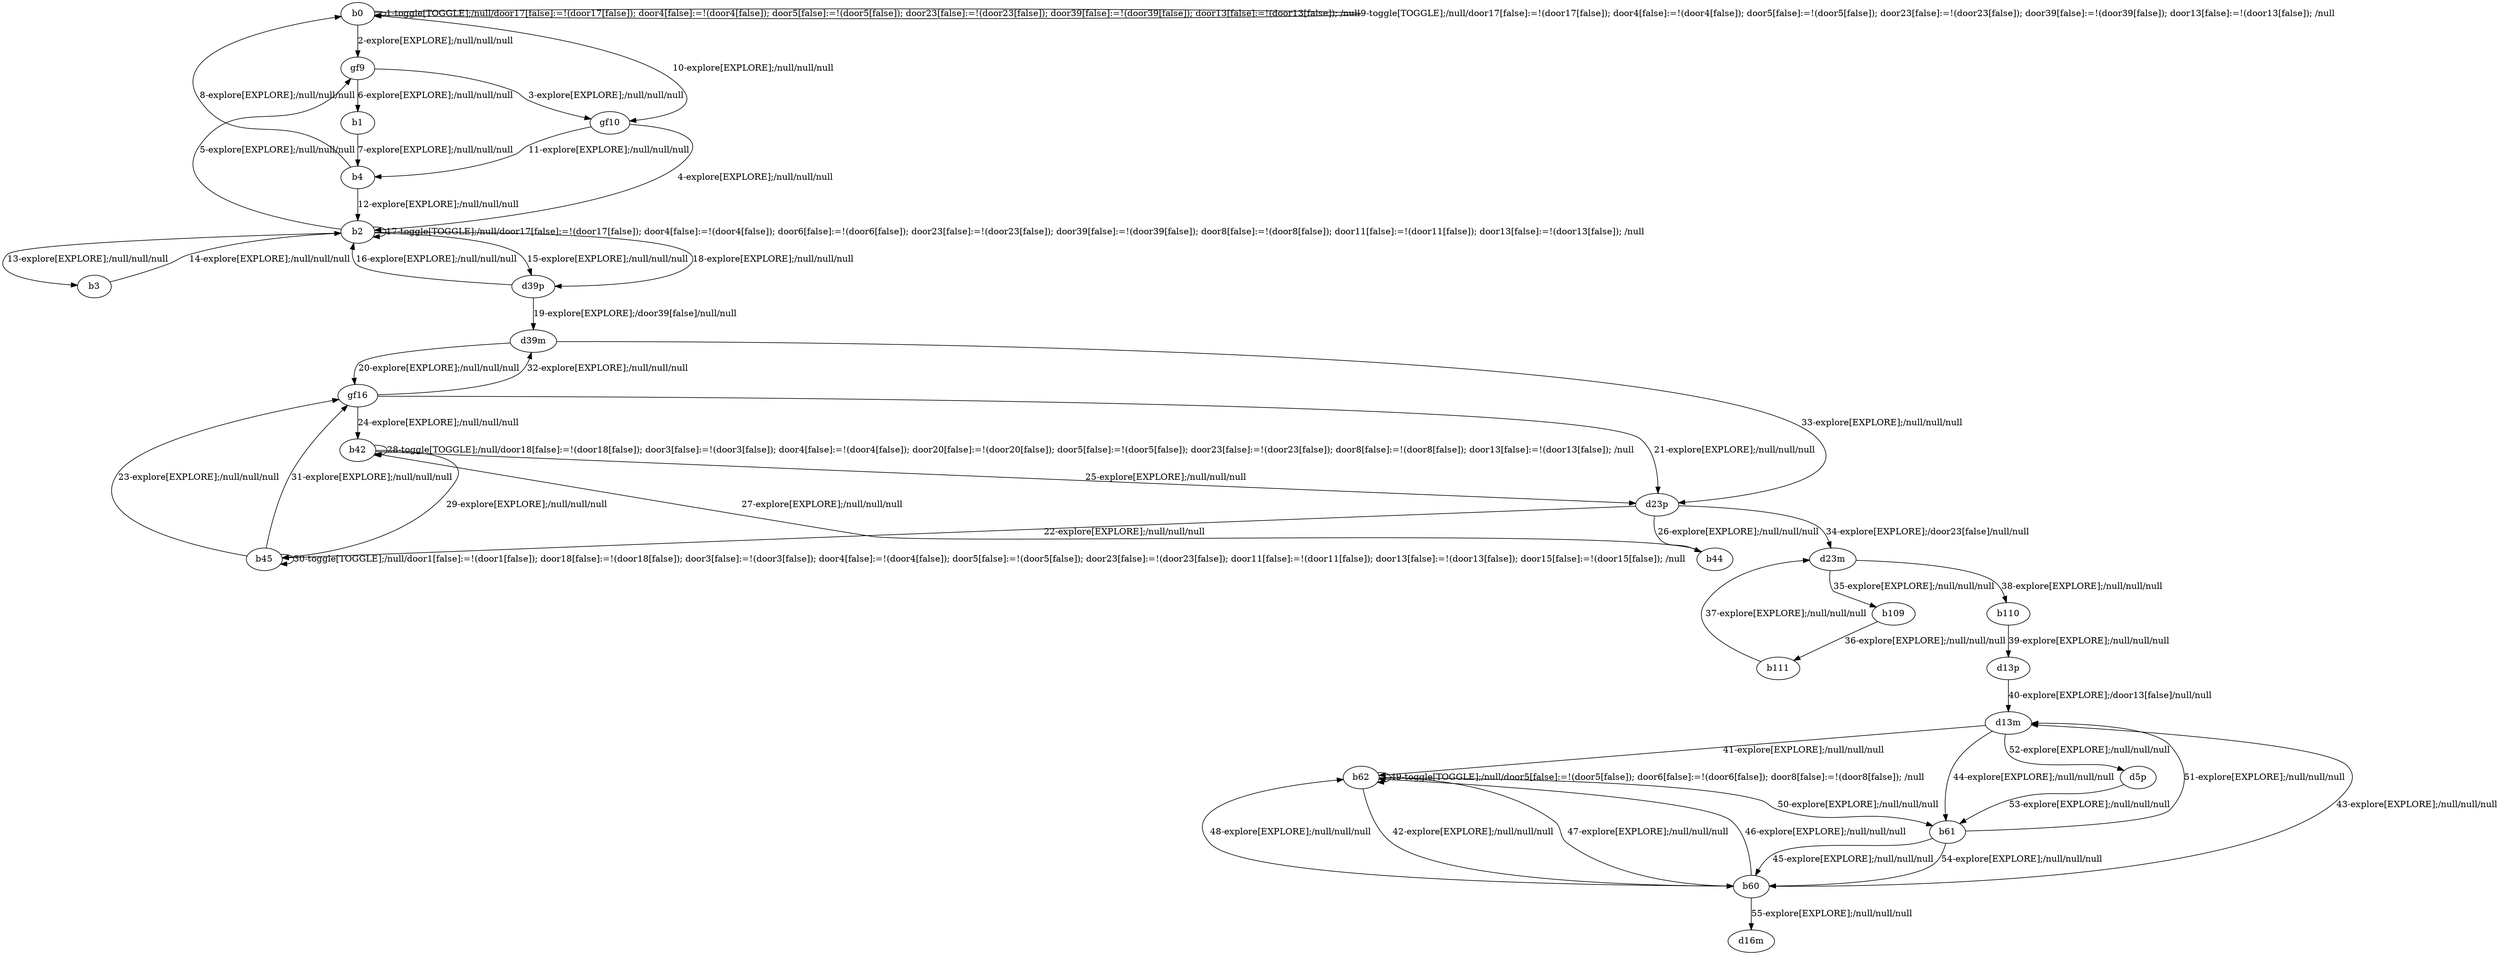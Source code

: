 # Total number of goals covered by this test: 1
# b60 --> d16m

digraph g {
"b0" -> "b0" [label = "1-toggle[TOGGLE];/null/door17[false]:=!(door17[false]); door4[false]:=!(door4[false]); door5[false]:=!(door5[false]); door23[false]:=!(door23[false]); door39[false]:=!(door39[false]); door13[false]:=!(door13[false]); /null"];
"b0" -> "gf9" [label = "2-explore[EXPLORE];/null/null/null"];
"gf9" -> "gf10" [label = "3-explore[EXPLORE];/null/null/null"];
"gf10" -> "b2" [label = "4-explore[EXPLORE];/null/null/null"];
"b2" -> "gf9" [label = "5-explore[EXPLORE];/null/null/null"];
"gf9" -> "b1" [label = "6-explore[EXPLORE];/null/null/null"];
"b1" -> "b4" [label = "7-explore[EXPLORE];/null/null/null"];
"b4" -> "b0" [label = "8-explore[EXPLORE];/null/null/null"];
"b0" -> "b0" [label = "9-toggle[TOGGLE];/null/door17[false]:=!(door17[false]); door4[false]:=!(door4[false]); door5[false]:=!(door5[false]); door23[false]:=!(door23[false]); door39[false]:=!(door39[false]); door13[false]:=!(door13[false]); /null"];
"b0" -> "gf10" [label = "10-explore[EXPLORE];/null/null/null"];
"gf10" -> "b4" [label = "11-explore[EXPLORE];/null/null/null"];
"b4" -> "b2" [label = "12-explore[EXPLORE];/null/null/null"];
"b2" -> "b3" [label = "13-explore[EXPLORE];/null/null/null"];
"b3" -> "b2" [label = "14-explore[EXPLORE];/null/null/null"];
"b2" -> "d39p" [label = "15-explore[EXPLORE];/null/null/null"];
"d39p" -> "b2" [label = "16-explore[EXPLORE];/null/null/null"];
"b2" -> "b2" [label = "17-toggle[TOGGLE];/null/door17[false]:=!(door17[false]); door4[false]:=!(door4[false]); door6[false]:=!(door6[false]); door23[false]:=!(door23[false]); door39[false]:=!(door39[false]); door8[false]:=!(door8[false]); door11[false]:=!(door11[false]); door13[false]:=!(door13[false]); /null"];
"b2" -> "d39p" [label = "18-explore[EXPLORE];/null/null/null"];
"d39p" -> "d39m" [label = "19-explore[EXPLORE];/door39[false]/null/null"];
"d39m" -> "gf16" [label = "20-explore[EXPLORE];/null/null/null"];
"gf16" -> "d23p" [label = "21-explore[EXPLORE];/null/null/null"];
"d23p" -> "b45" [label = "22-explore[EXPLORE];/null/null/null"];
"b45" -> "gf16" [label = "23-explore[EXPLORE];/null/null/null"];
"gf16" -> "b42" [label = "24-explore[EXPLORE];/null/null/null"];
"b42" -> "d23p" [label = "25-explore[EXPLORE];/null/null/null"];
"d23p" -> "b44" [label = "26-explore[EXPLORE];/null/null/null"];
"b44" -> "b42" [label = "27-explore[EXPLORE];/null/null/null"];
"b42" -> "b42" [label = "28-toggle[TOGGLE];/null/door18[false]:=!(door18[false]); door3[false]:=!(door3[false]); door4[false]:=!(door4[false]); door20[false]:=!(door20[false]); door5[false]:=!(door5[false]); door23[false]:=!(door23[false]); door8[false]:=!(door8[false]); door13[false]:=!(door13[false]); /null"];
"b42" -> "b45" [label = "29-explore[EXPLORE];/null/null/null"];
"b45" -> "b45" [label = "30-toggle[TOGGLE];/null/door1[false]:=!(door1[false]); door18[false]:=!(door18[false]); door3[false]:=!(door3[false]); door4[false]:=!(door4[false]); door5[false]:=!(door5[false]); door23[false]:=!(door23[false]); door11[false]:=!(door11[false]); door13[false]:=!(door13[false]); door15[false]:=!(door15[false]); /null"];
"b45" -> "gf16" [label = "31-explore[EXPLORE];/null/null/null"];
"gf16" -> "d39m" [label = "32-explore[EXPLORE];/null/null/null"];
"d39m" -> "d23p" [label = "33-explore[EXPLORE];/null/null/null"];
"d23p" -> "d23m" [label = "34-explore[EXPLORE];/door23[false]/null/null"];
"d23m" -> "b109" [label = "35-explore[EXPLORE];/null/null/null"];
"b109" -> "b111" [label = "36-explore[EXPLORE];/null/null/null"];
"b111" -> "d23m" [label = "37-explore[EXPLORE];/null/null/null"];
"d23m" -> "b110" [label = "38-explore[EXPLORE];/null/null/null"];
"b110" -> "d13p" [label = "39-explore[EXPLORE];/null/null/null"];
"d13p" -> "d13m" [label = "40-explore[EXPLORE];/door13[false]/null/null"];
"d13m" -> "b62" [label = "41-explore[EXPLORE];/null/null/null"];
"b62" -> "b60" [label = "42-explore[EXPLORE];/null/null/null"];
"b60" -> "d13m" [label = "43-explore[EXPLORE];/null/null/null"];
"d13m" -> "b61" [label = "44-explore[EXPLORE];/null/null/null"];
"b61" -> "b60" [label = "45-explore[EXPLORE];/null/null/null"];
"b60" -> "b62" [label = "46-explore[EXPLORE];/null/null/null"];
"b62" -> "b60" [label = "47-explore[EXPLORE];/null/null/null"];
"b60" -> "b62" [label = "48-explore[EXPLORE];/null/null/null"];
"b62" -> "b62" [label = "49-toggle[TOGGLE];/null/door5[false]:=!(door5[false]); door6[false]:=!(door6[false]); door8[false]:=!(door8[false]); /null"];
"b62" -> "b61" [label = "50-explore[EXPLORE];/null/null/null"];
"b61" -> "d13m" [label = "51-explore[EXPLORE];/null/null/null"];
"d13m" -> "d5p" [label = "52-explore[EXPLORE];/null/null/null"];
"d5p" -> "b61" [label = "53-explore[EXPLORE];/null/null/null"];
"b61" -> "b60" [label = "54-explore[EXPLORE];/null/null/null"];
"b60" -> "d16m" [label = "55-explore[EXPLORE];/null/null/null"];
}